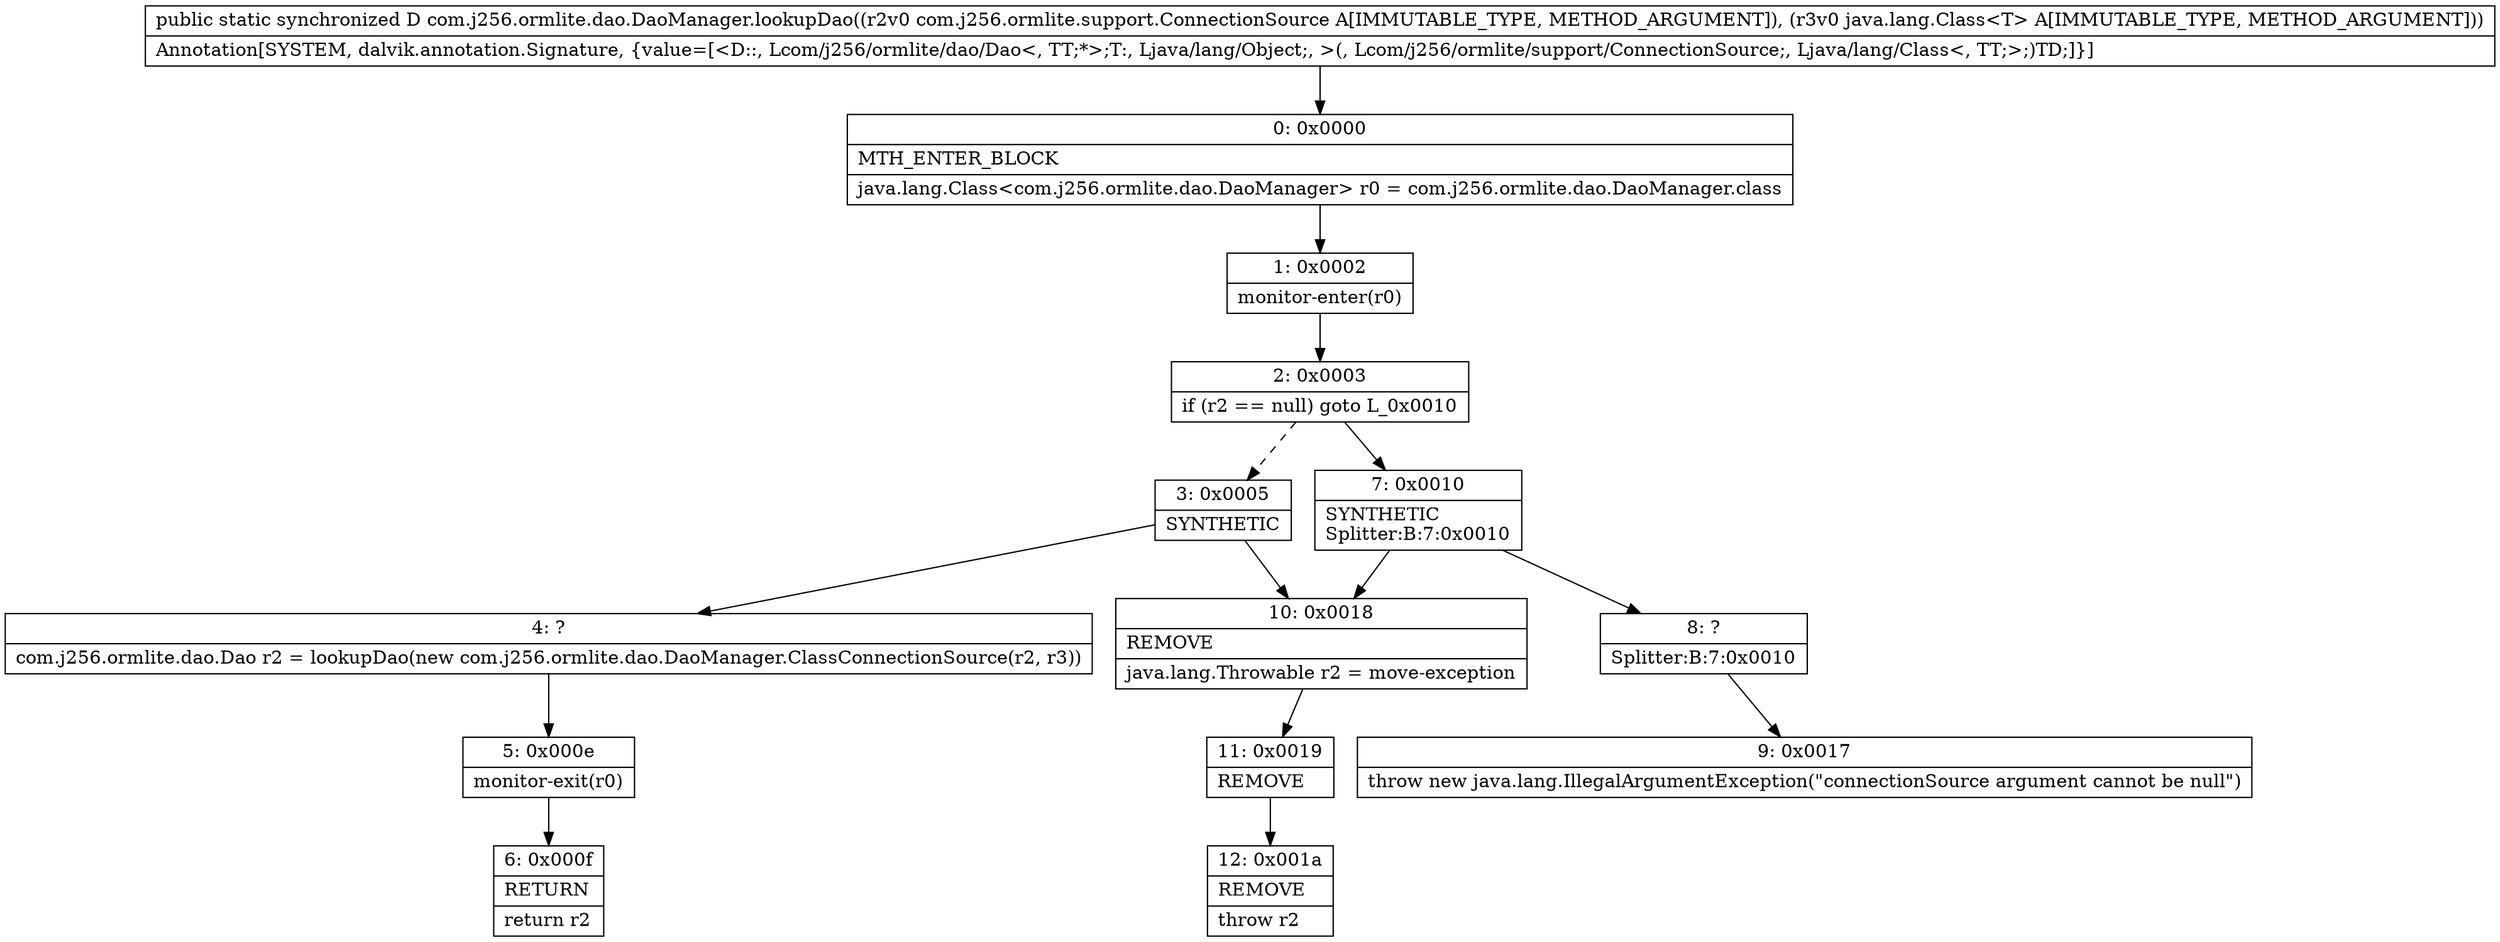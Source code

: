 digraph "CFG forcom.j256.ormlite.dao.DaoManager.lookupDao(Lcom\/j256\/ormlite\/support\/ConnectionSource;Ljava\/lang\/Class;)Lcom\/j256\/ormlite\/dao\/Dao;" {
Node_0 [shape=record,label="{0\:\ 0x0000|MTH_ENTER_BLOCK\l|java.lang.Class\<com.j256.ormlite.dao.DaoManager\> r0 = com.j256.ormlite.dao.DaoManager.class\l}"];
Node_1 [shape=record,label="{1\:\ 0x0002|monitor\-enter(r0)\l}"];
Node_2 [shape=record,label="{2\:\ 0x0003|if (r2 == null) goto L_0x0010\l}"];
Node_3 [shape=record,label="{3\:\ 0x0005|SYNTHETIC\l}"];
Node_4 [shape=record,label="{4\:\ ?|com.j256.ormlite.dao.Dao r2 = lookupDao(new com.j256.ormlite.dao.DaoManager.ClassConnectionSource(r2, r3))\l}"];
Node_5 [shape=record,label="{5\:\ 0x000e|monitor\-exit(r0)\l}"];
Node_6 [shape=record,label="{6\:\ 0x000f|RETURN\l|return r2\l}"];
Node_7 [shape=record,label="{7\:\ 0x0010|SYNTHETIC\lSplitter:B:7:0x0010\l}"];
Node_8 [shape=record,label="{8\:\ ?|Splitter:B:7:0x0010\l}"];
Node_9 [shape=record,label="{9\:\ 0x0017|throw new java.lang.IllegalArgumentException(\"connectionSource argument cannot be null\")\l}"];
Node_10 [shape=record,label="{10\:\ 0x0018|REMOVE\l|java.lang.Throwable r2 = move\-exception\l}"];
Node_11 [shape=record,label="{11\:\ 0x0019|REMOVE\l}"];
Node_12 [shape=record,label="{12\:\ 0x001a|REMOVE\l|throw r2\l}"];
MethodNode[shape=record,label="{public static synchronized D com.j256.ormlite.dao.DaoManager.lookupDao((r2v0 com.j256.ormlite.support.ConnectionSource A[IMMUTABLE_TYPE, METHOD_ARGUMENT]), (r3v0 java.lang.Class\<T\> A[IMMUTABLE_TYPE, METHOD_ARGUMENT]))  | Annotation[SYSTEM, dalvik.annotation.Signature, \{value=[\<D::, Lcom\/j256\/ormlite\/dao\/Dao\<, TT;*\>;T:, Ljava\/lang\/Object;, \>(, Lcom\/j256\/ormlite\/support\/ConnectionSource;, Ljava\/lang\/Class\<, TT;\>;)TD;]\}]\l}"];
MethodNode -> Node_0;
Node_0 -> Node_1;
Node_1 -> Node_2;
Node_2 -> Node_3[style=dashed];
Node_2 -> Node_7;
Node_3 -> Node_4;
Node_3 -> Node_10;
Node_4 -> Node_5;
Node_5 -> Node_6;
Node_7 -> Node_8;
Node_7 -> Node_10;
Node_8 -> Node_9;
Node_10 -> Node_11;
Node_11 -> Node_12;
}

